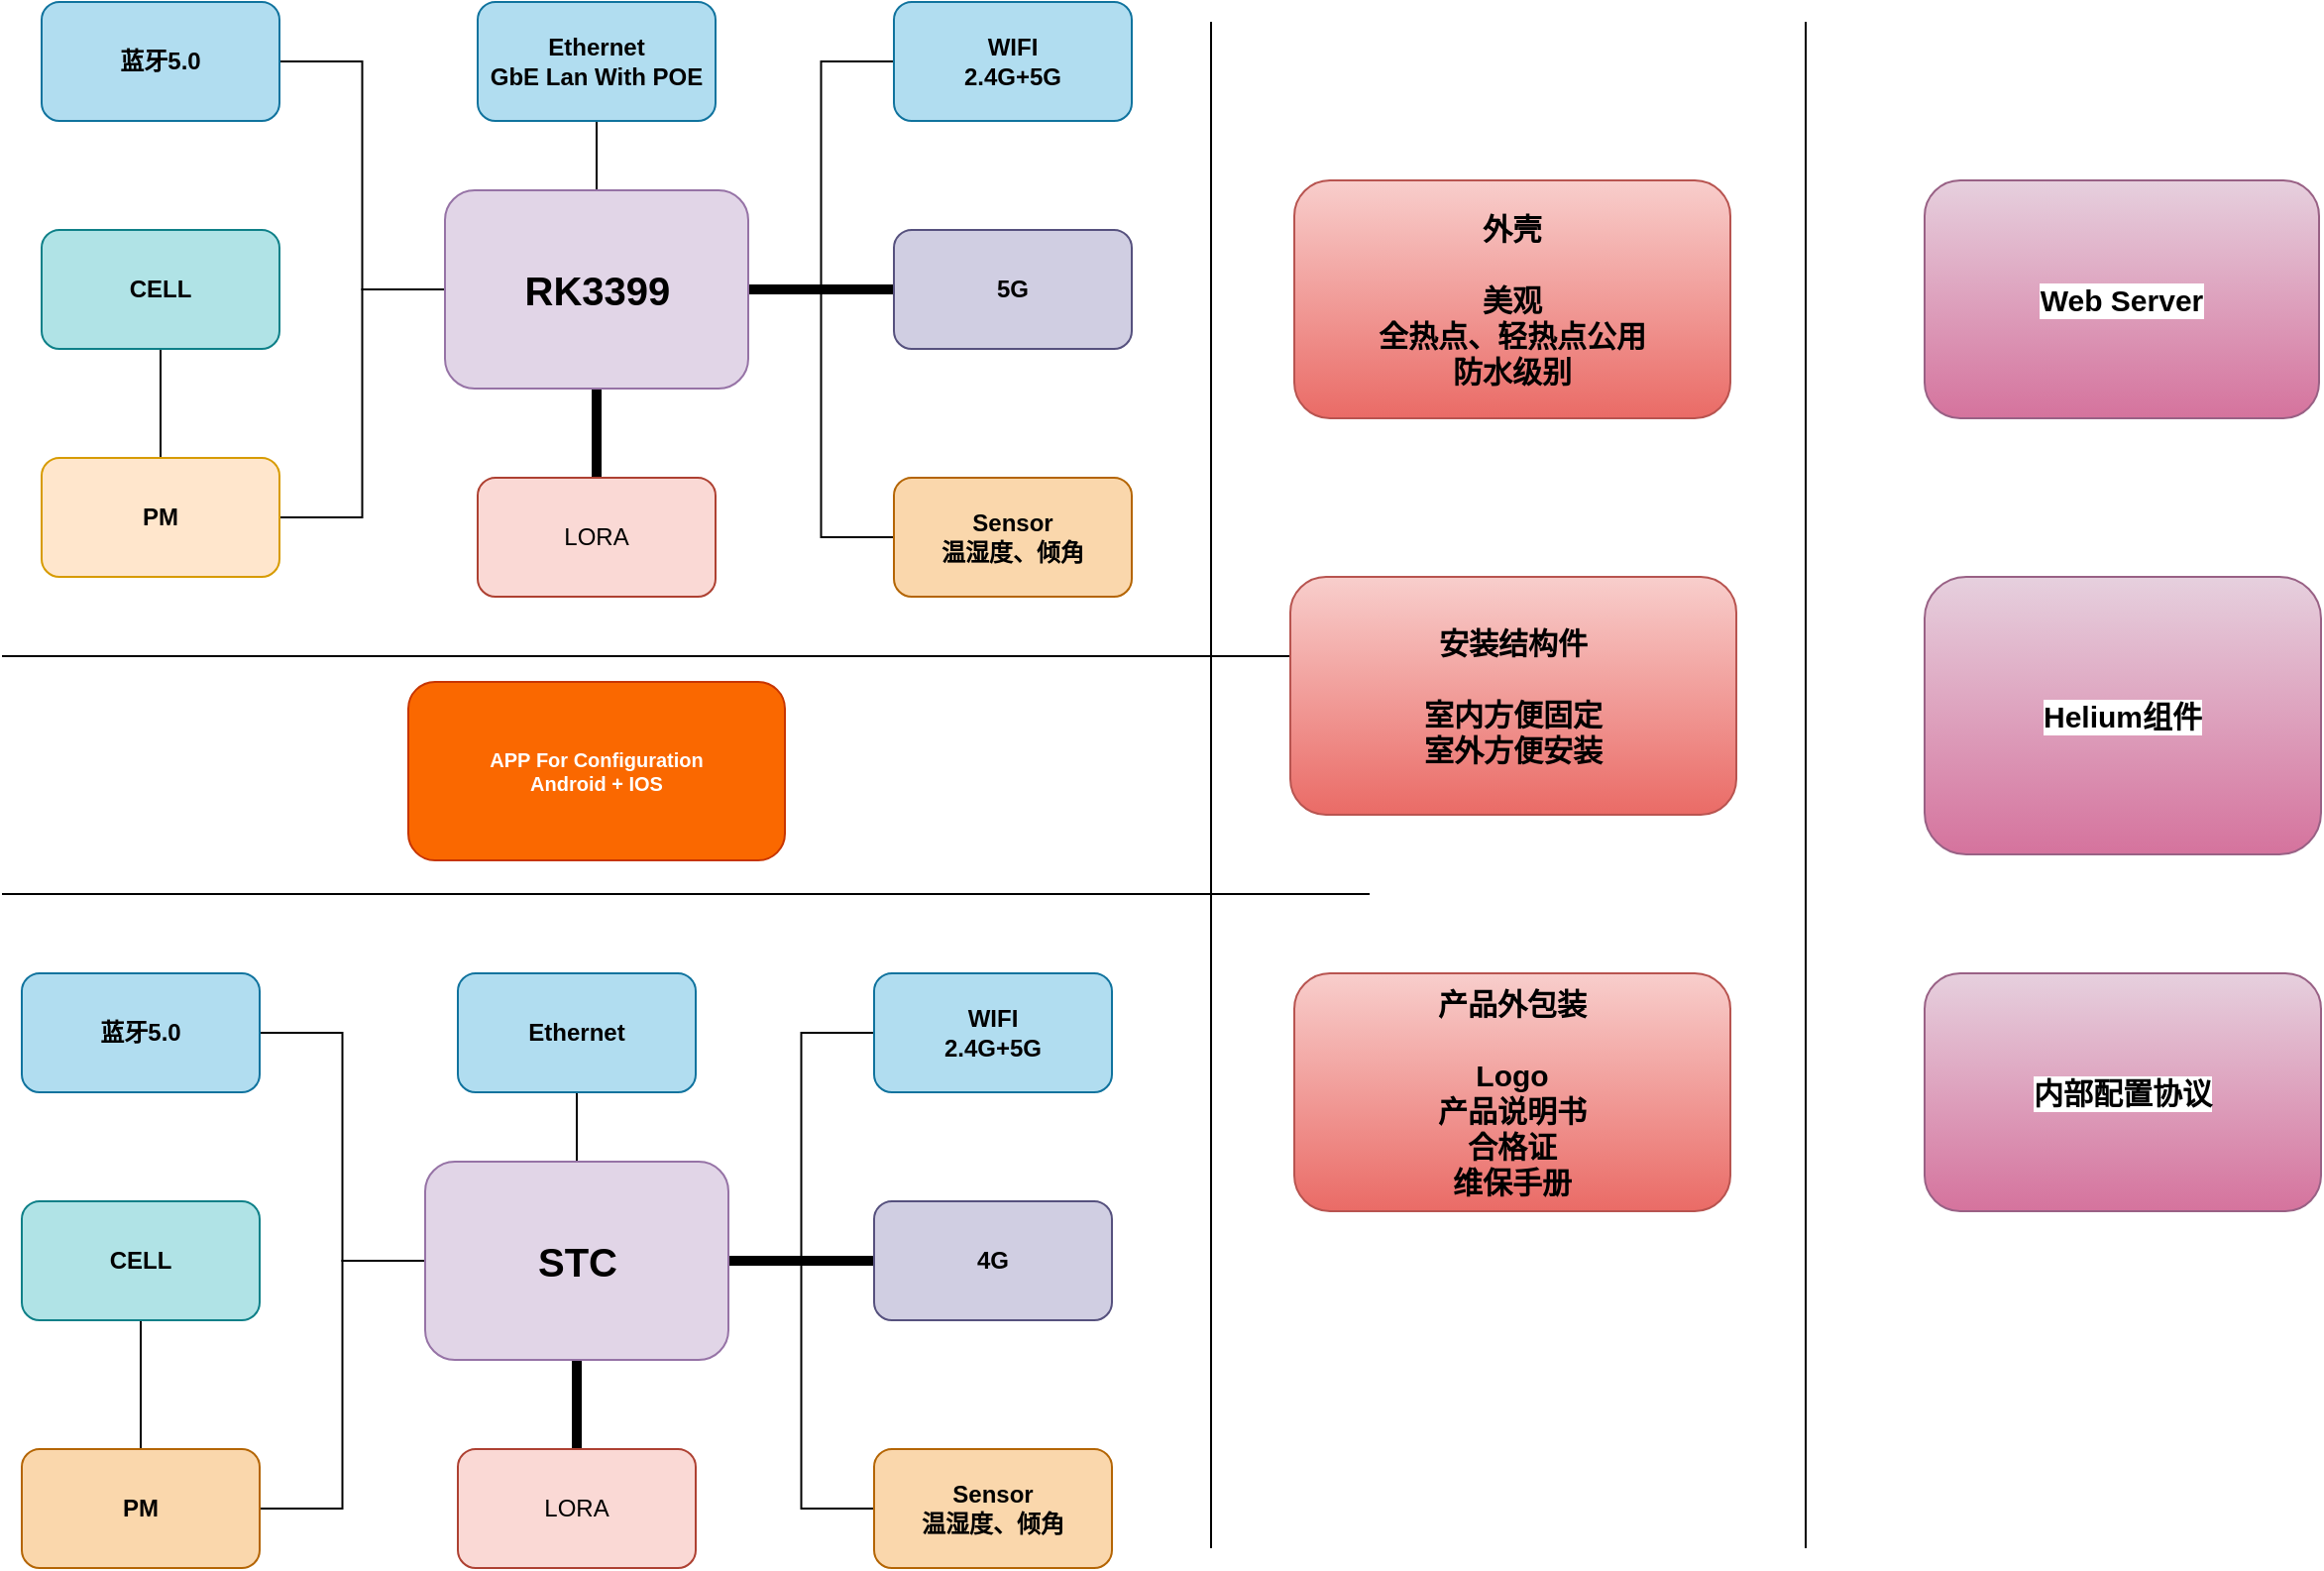<mxfile version="16.6.5" type="github" pages="2">
  <diagram id="iKRTfIvsgAHTzPborcKI" name="Full">
    <mxGraphModel dx="1422" dy="802" grid="1" gridSize="10" guides="1" tooltips="1" connect="1" arrows="1" fold="1" page="1" pageScale="1" pageWidth="827" pageHeight="1169" math="0" shadow="0">
      <root>
        <mxCell id="0" />
        <mxCell id="1" parent="0" />
        <mxCell id="aC08C6gNYoCpae9THRba-24" style="edgeStyle=orthogonalEdgeStyle;rounded=0;orthogonalLoop=1;jettySize=auto;html=1;exitX=0;exitY=0.5;exitDx=0;exitDy=0;entryX=1;entryY=0.5;entryDx=0;entryDy=0;strokeColor=default;endArrow=none;endFill=0;" edge="1" parent="1" source="kR9M7E9QdsosyzwSM0mt-1" target="aC08C6gNYoCpae9THRba-23">
          <mxGeometry relative="1" as="geometry" />
        </mxCell>
        <mxCell id="aC08C6gNYoCpae9THRba-12" style="edgeStyle=orthogonalEdgeStyle;rounded=0;orthogonalLoop=1;jettySize=auto;html=1;endArrow=none;endFill=0;strokeWidth=5;" edge="1" parent="1" source="kR9M7E9QdsosyzwSM0mt-1" target="aC08C6gNYoCpae9THRba-2">
          <mxGeometry relative="1" as="geometry" />
        </mxCell>
        <mxCell id="aC08C6gNYoCpae9THRba-13" style="edgeStyle=orthogonalEdgeStyle;rounded=0;orthogonalLoop=1;jettySize=auto;html=1;entryX=0.5;entryY=0;entryDx=0;entryDy=0;endArrow=none;endFill=0;strokeWidth=5;" edge="1" parent="1" source="kR9M7E9QdsosyzwSM0mt-1" target="aC08C6gNYoCpae9THRba-1">
          <mxGeometry relative="1" as="geometry">
            <mxPoint x="410" y="460" as="targetPoint" />
          </mxGeometry>
        </mxCell>
        <object label="" id="aC08C6gNYoCpae9THRba-15">
          <mxCell style="edgeStyle=orthogonalEdgeStyle;rounded=0;orthogonalLoop=1;jettySize=auto;html=1;exitX=1;exitY=0.5;exitDx=0;exitDy=0;entryX=0;entryY=0.5;entryDx=0;entryDy=0;endArrow=none;endFill=0;" edge="1" parent="1" source="kR9M7E9QdsosyzwSM0mt-1" target="aC08C6gNYoCpae9THRba-4">
            <mxGeometry relative="1" as="geometry" />
          </mxCell>
        </object>
        <mxCell id="aC08C6gNYoCpae9THRba-17" style="edgeStyle=orthogonalEdgeStyle;rounded=0;orthogonalLoop=1;jettySize=auto;html=1;exitX=0.5;exitY=0;exitDx=0;exitDy=0;endArrow=none;endFill=0;" edge="1" parent="1" source="kR9M7E9QdsosyzwSM0mt-1" target="aC08C6gNYoCpae9THRba-3">
          <mxGeometry relative="1" as="geometry" />
        </mxCell>
        <mxCell id="aC08C6gNYoCpae9THRba-18" style="edgeStyle=orthogonalEdgeStyle;rounded=0;orthogonalLoop=1;jettySize=auto;html=1;exitX=0;exitY=0.5;exitDx=0;exitDy=0;endArrow=none;endFill=0;entryX=1;entryY=0.5;entryDx=0;entryDy=0;" edge="1" parent="1" source="kR9M7E9QdsosyzwSM0mt-1" target="aC08C6gNYoCpae9THRba-8">
          <mxGeometry relative="1" as="geometry" />
        </mxCell>
        <mxCell id="aC08C6gNYoCpae9THRba-25" style="edgeStyle=orthogonalEdgeStyle;rounded=0;orthogonalLoop=1;jettySize=auto;html=1;exitX=1;exitY=0.5;exitDx=0;exitDy=0;entryX=0;entryY=0.5;entryDx=0;entryDy=0;endArrow=none;endFill=0;" edge="1" parent="1" source="kR9M7E9QdsosyzwSM0mt-1" target="aC08C6gNYoCpae9THRba-6">
          <mxGeometry relative="1" as="geometry" />
        </mxCell>
        <mxCell id="kR9M7E9QdsosyzwSM0mt-1" value="RK3399" style="rounded=1;whiteSpace=wrap;html=1;fillColor=#e1d5e7;strokeColor=#9673a6;fontStyle=1;fontSize=20;" parent="1" vertex="1">
          <mxGeometry x="333.5" y="325" width="153" height="100" as="geometry" />
        </mxCell>
        <mxCell id="aC08C6gNYoCpae9THRba-1" value="LORA" style="rounded=1;whiteSpace=wrap;html=1;fillColor=#fad9d5;strokeColor=#ae4132;" vertex="1" parent="1">
          <mxGeometry x="350" y="470" width="120" height="60" as="geometry" />
        </mxCell>
        <mxCell id="aC08C6gNYoCpae9THRba-2" value="5G" style="rounded=1;whiteSpace=wrap;html=1;fillColor=#d0cee2;strokeColor=#56517e;fontStyle=1" vertex="1" parent="1">
          <mxGeometry x="560" y="345" width="120" height="60" as="geometry" />
        </mxCell>
        <mxCell id="aC08C6gNYoCpae9THRba-3" value="Ethernet&lt;br&gt;GbE Lan With POE" style="rounded=1;whiteSpace=wrap;html=1;fillColor=#b1ddf0;strokeColor=#10739e;fontStyle=1" vertex="1" parent="1">
          <mxGeometry x="350" y="230" width="120" height="60" as="geometry" />
        </mxCell>
        <mxCell id="aC08C6gNYoCpae9THRba-4" value="WIFI&lt;br&gt;2.4G+5G" style="rounded=1;whiteSpace=wrap;html=1;fillColor=#b1ddf0;strokeColor=#10739e;fontStyle=1" vertex="1" parent="1">
          <mxGeometry x="560" y="230" width="120" height="60" as="geometry" />
        </mxCell>
        <mxCell id="aC08C6gNYoCpae9THRba-6" value="Sensor&lt;br&gt;温湿度、倾角" style="rounded=1;whiteSpace=wrap;html=1;fillColor=#fad7ac;strokeColor=#b46504;fontStyle=1" vertex="1" parent="1">
          <mxGeometry x="560" y="470" width="120" height="60" as="geometry" />
        </mxCell>
        <mxCell id="aC08C6gNYoCpae9THRba-49" value="" style="edgeStyle=orthogonalEdgeStyle;rounded=0;orthogonalLoop=1;jettySize=auto;html=1;fontSize=1;endArrow=none;endFill=0;strokeColor=default;strokeWidth=1;" edge="1" parent="1" source="aC08C6gNYoCpae9THRba-8" target="aC08C6gNYoCpae9THRba-46">
          <mxGeometry relative="1" as="geometry" />
        </mxCell>
        <mxCell id="aC08C6gNYoCpae9THRba-8" value="PM" style="rounded=1;whiteSpace=wrap;html=1;fillColor=#ffe6cc;fontStyle=1;strokeColor=#d79b00;" vertex="1" parent="1">
          <mxGeometry x="130" y="460" width="120" height="60" as="geometry" />
        </mxCell>
        <mxCell id="aC08C6gNYoCpae9THRba-23" value="蓝牙5.0" style="rounded=1;whiteSpace=wrap;html=1;fillColor=#b1ddf0;strokeColor=#10739e;fontStyle=1" vertex="1" parent="1">
          <mxGeometry x="130" y="230" width="120" height="60" as="geometry" />
        </mxCell>
        <mxCell id="aC08C6gNYoCpae9THRba-29" style="edgeStyle=orthogonalEdgeStyle;rounded=0;orthogonalLoop=1;jettySize=auto;html=1;exitX=0;exitY=0.5;exitDx=0;exitDy=0;entryX=1;entryY=0.5;entryDx=0;entryDy=0;strokeColor=default;endArrow=none;endFill=0;" edge="1" parent="1" source="aC08C6gNYoCpae9THRba-36" target="aC08C6gNYoCpae9THRba-45">
          <mxGeometry relative="1" as="geometry" />
        </mxCell>
        <mxCell id="aC08C6gNYoCpae9THRba-30" style="edgeStyle=orthogonalEdgeStyle;rounded=0;orthogonalLoop=1;jettySize=auto;html=1;endArrow=none;endFill=0;strokeWidth=5;" edge="1" parent="1" source="aC08C6gNYoCpae9THRba-36" target="aC08C6gNYoCpae9THRba-38">
          <mxGeometry relative="1" as="geometry" />
        </mxCell>
        <mxCell id="aC08C6gNYoCpae9THRba-31" style="edgeStyle=orthogonalEdgeStyle;rounded=0;orthogonalLoop=1;jettySize=auto;html=1;entryX=0.5;entryY=0;entryDx=0;entryDy=0;endArrow=none;endFill=0;strokeWidth=5;" edge="1" parent="1" source="aC08C6gNYoCpae9THRba-36" target="aC08C6gNYoCpae9THRba-37">
          <mxGeometry relative="1" as="geometry">
            <mxPoint x="400" y="950" as="targetPoint" />
          </mxGeometry>
        </mxCell>
        <object label="" id="aC08C6gNYoCpae9THRba-32">
          <mxCell style="edgeStyle=orthogonalEdgeStyle;rounded=0;orthogonalLoop=1;jettySize=auto;html=1;exitX=1;exitY=0.5;exitDx=0;exitDy=0;entryX=0;entryY=0.5;entryDx=0;entryDy=0;endArrow=none;endFill=0;" edge="1" parent="1" source="aC08C6gNYoCpae9THRba-36" target="aC08C6gNYoCpae9THRba-40">
            <mxGeometry relative="1" as="geometry" />
          </mxCell>
        </object>
        <mxCell id="aC08C6gNYoCpae9THRba-33" style="edgeStyle=orthogonalEdgeStyle;rounded=0;orthogonalLoop=1;jettySize=auto;html=1;exitX=0.5;exitY=0;exitDx=0;exitDy=0;endArrow=none;endFill=0;" edge="1" parent="1" source="aC08C6gNYoCpae9THRba-36" target="aC08C6gNYoCpae9THRba-39">
          <mxGeometry relative="1" as="geometry" />
        </mxCell>
        <mxCell id="aC08C6gNYoCpae9THRba-34" style="edgeStyle=orthogonalEdgeStyle;rounded=0;orthogonalLoop=1;jettySize=auto;html=1;exitX=0;exitY=0.5;exitDx=0;exitDy=0;endArrow=none;endFill=0;entryX=1;entryY=0.5;entryDx=0;entryDy=0;" edge="1" parent="1" source="aC08C6gNYoCpae9THRba-36" target="aC08C6gNYoCpae9THRba-43">
          <mxGeometry relative="1" as="geometry" />
        </mxCell>
        <mxCell id="aC08C6gNYoCpae9THRba-35" style="edgeStyle=orthogonalEdgeStyle;rounded=0;orthogonalLoop=1;jettySize=auto;html=1;exitX=1;exitY=0.5;exitDx=0;exitDy=0;entryX=0;entryY=0.5;entryDx=0;entryDy=0;endArrow=none;endFill=0;" edge="1" parent="1" source="aC08C6gNYoCpae9THRba-36" target="aC08C6gNYoCpae9THRba-41">
          <mxGeometry relative="1" as="geometry" />
        </mxCell>
        <mxCell id="aC08C6gNYoCpae9THRba-36" value="STC" style="rounded=1;whiteSpace=wrap;html=1;fillColor=#e1d5e7;strokeColor=#9673a6;fontStyle=1;fontSize=20;" vertex="1" parent="1">
          <mxGeometry x="323.5" y="815" width="153" height="100" as="geometry" />
        </mxCell>
        <mxCell id="aC08C6gNYoCpae9THRba-37" value="LORA" style="rounded=1;whiteSpace=wrap;html=1;fillColor=#fad9d5;strokeColor=#ae4132;" vertex="1" parent="1">
          <mxGeometry x="340" y="960" width="120" height="60" as="geometry" />
        </mxCell>
        <mxCell id="aC08C6gNYoCpae9THRba-38" value="4G" style="rounded=1;whiteSpace=wrap;html=1;fillColor=#d0cee2;strokeColor=#56517e;fontStyle=1" vertex="1" parent="1">
          <mxGeometry x="550" y="835" width="120" height="60" as="geometry" />
        </mxCell>
        <mxCell id="aC08C6gNYoCpae9THRba-39" value="Ethernet" style="rounded=1;whiteSpace=wrap;html=1;fillColor=#b1ddf0;strokeColor=#10739e;fontStyle=1" vertex="1" parent="1">
          <mxGeometry x="340" y="720" width="120" height="60" as="geometry" />
        </mxCell>
        <mxCell id="aC08C6gNYoCpae9THRba-40" value="WIFI&lt;br&gt;2.4G+5G" style="rounded=1;whiteSpace=wrap;html=1;fillColor=#b1ddf0;strokeColor=#10739e;fontStyle=1" vertex="1" parent="1">
          <mxGeometry x="550" y="720" width="120" height="60" as="geometry" />
        </mxCell>
        <mxCell id="aC08C6gNYoCpae9THRba-41" value="Sensor&lt;br&gt;温湿度、倾角" style="rounded=1;whiteSpace=wrap;html=1;fillColor=#fad7ac;strokeColor=#b46504;fontStyle=1" vertex="1" parent="1">
          <mxGeometry x="550" y="960" width="120" height="60" as="geometry" />
        </mxCell>
        <mxCell id="aC08C6gNYoCpae9THRba-42" value="" style="edgeStyle=orthogonalEdgeStyle;rounded=0;orthogonalLoop=1;jettySize=auto;html=1;endArrow=none;endFill=0;" edge="1" parent="1" source="aC08C6gNYoCpae9THRba-43" target="aC08C6gNYoCpae9THRba-44">
          <mxGeometry relative="1" as="geometry" />
        </mxCell>
        <mxCell id="aC08C6gNYoCpae9THRba-43" value="PM" style="rounded=1;whiteSpace=wrap;html=1;fillColor=#fad7ac;strokeColor=#b46504;fontStyle=1" vertex="1" parent="1">
          <mxGeometry x="120" y="960" width="120" height="60" as="geometry" />
        </mxCell>
        <mxCell id="aC08C6gNYoCpae9THRba-44" value="CELL" style="rounded=1;whiteSpace=wrap;html=1;fillColor=#b0e3e6;strokeColor=#0e8088;fontStyle=1" vertex="1" parent="1">
          <mxGeometry x="120" y="835" width="120" height="60" as="geometry" />
        </mxCell>
        <mxCell id="aC08C6gNYoCpae9THRba-45" value="蓝牙5.0" style="rounded=1;whiteSpace=wrap;html=1;fillColor=#b1ddf0;strokeColor=#10739e;fontStyle=1" vertex="1" parent="1">
          <mxGeometry x="120" y="720" width="120" height="60" as="geometry" />
        </mxCell>
        <mxCell id="aC08C6gNYoCpae9THRba-46" value="CELL" style="rounded=1;whiteSpace=wrap;html=1;fillColor=#b0e3e6;strokeColor=#0e8088;fontStyle=1" vertex="1" parent="1">
          <mxGeometry x="130" y="345" width="120" height="60" as="geometry" />
        </mxCell>
        <mxCell id="aC08C6gNYoCpae9THRba-52" value="" style="endArrow=none;html=1;rounded=0;fontSize=1;strokeColor=default;strokeWidth=1;" edge="1" parent="1">
          <mxGeometry width="50" height="50" relative="1" as="geometry">
            <mxPoint x="110" y="560" as="sourcePoint" />
            <mxPoint x="800" y="560" as="targetPoint" />
          </mxGeometry>
        </mxCell>
        <mxCell id="aC08C6gNYoCpae9THRba-53" value="" style="endArrow=none;html=1;rounded=0;fontSize=1;strokeColor=default;strokeWidth=1;" edge="1" parent="1">
          <mxGeometry width="50" height="50" relative="1" as="geometry">
            <mxPoint x="110" y="680" as="sourcePoint" />
            <mxPoint x="800" y="680" as="targetPoint" />
          </mxGeometry>
        </mxCell>
        <mxCell id="aC08C6gNYoCpae9THRba-54" value="APP&amp;nbsp;For Configuration&lt;br style=&quot;font-size: 10px&quot;&gt;Android + IOS" style="rounded=1;whiteSpace=wrap;html=1;fontSize=10;fillColor=#fa6800;fontColor=#FFFFFF;strokeColor=#C73500;fontStyle=1" vertex="1" parent="1">
          <mxGeometry x="315" y="573" width="190" height="90" as="geometry" />
        </mxCell>
        <mxCell id="aC08C6gNYoCpae9THRba-55" value="" style="endArrow=none;html=1;rounded=0;fontSize=10;fontColor=#FFFFFF;strokeColor=default;strokeWidth=1;" edge="1" parent="1">
          <mxGeometry width="50" height="50" relative="1" as="geometry">
            <mxPoint x="720" y="1010" as="sourcePoint" />
            <mxPoint x="720" y="240" as="targetPoint" />
          </mxGeometry>
        </mxCell>
        <mxCell id="aC08C6gNYoCpae9THRba-57" value="外壳&lt;br style=&quot;font-size: 15px;&quot;&gt;&lt;br style=&quot;font-size: 15px;&quot;&gt;美观&lt;br style=&quot;font-size: 15px;&quot;&gt;全热点、轻热点公用&lt;br style=&quot;font-size: 15px;&quot;&gt;防水级别" style="rounded=1;whiteSpace=wrap;html=1;fontSize=15;fillColor=#f8cecc;gradientColor=#ea6b66;strokeColor=#b85450;fontStyle=1" vertex="1" parent="1">
          <mxGeometry x="762" y="320" width="220" height="120" as="geometry" />
        </mxCell>
        <mxCell id="aC08C6gNYoCpae9THRba-58" value="安装结构件&lt;br style=&quot;font-size: 15px;&quot;&gt;&lt;br style=&quot;font-size: 15px;&quot;&gt;室内方便固定&lt;br style=&quot;font-size: 15px;&quot;&gt;室外方便安装" style="rounded=1;whiteSpace=wrap;html=1;fontSize=15;fillColor=#f8cecc;gradientColor=#ea6b66;strokeColor=#b85450;fontStyle=1" vertex="1" parent="1">
          <mxGeometry x="760" y="520" width="225" height="120" as="geometry" />
        </mxCell>
        <mxCell id="aC08C6gNYoCpae9THRba-59" value="产品外包装&lt;br style=&quot;font-size: 15px;&quot;&gt;&lt;br style=&quot;font-size: 15px;&quot;&gt;Logo&lt;br style=&quot;font-size: 15px;&quot;&gt;产品说明书&lt;br style=&quot;font-size: 15px;&quot;&gt;合格证&lt;br style=&quot;font-size: 15px;&quot;&gt;维保手册" style="rounded=1;whiteSpace=wrap;html=1;fontSize=15;fillColor=#f8cecc;gradientColor=#ea6b66;strokeColor=#b85450;fontStyle=1" vertex="1" parent="1">
          <mxGeometry x="762" y="720" width="220" height="120" as="geometry" />
        </mxCell>
        <mxCell id="aC08C6gNYoCpae9THRba-60" value="" style="endArrow=none;html=1;rounded=0;fontSize=10;fontColor=#FFFFFF;strokeColor=default;strokeWidth=1;" edge="1" parent="1">
          <mxGeometry width="50" height="50" relative="1" as="geometry">
            <mxPoint x="1020" y="1010" as="sourcePoint" />
            <mxPoint x="1020" y="240" as="targetPoint" />
          </mxGeometry>
        </mxCell>
        <mxCell id="aC08C6gNYoCpae9THRba-61" value="Web Server" style="rounded=1;whiteSpace=wrap;html=1;labelBackgroundColor=#ffffff;fontSize=15;fillColor=#e6d0de;strokeColor=#996185;gradientColor=#d5739d;fontColor=#000000;fontStyle=1" vertex="1" parent="1">
          <mxGeometry x="1080" y="320" width="199" height="120" as="geometry" />
        </mxCell>
        <mxCell id="aC08C6gNYoCpae9THRba-63" value="内部配置协议" style="rounded=1;whiteSpace=wrap;html=1;labelBackgroundColor=#ffffff;fontSize=15;fillColor=#e6d0de;strokeColor=#996185;gradientColor=#d5739d;fontColor=#000000;fontStyle=1" vertex="1" parent="1">
          <mxGeometry x="1080" y="720" width="200" height="120" as="geometry" />
        </mxCell>
        <mxCell id="aC08C6gNYoCpae9THRba-64" value="Helium组件" style="rounded=1;whiteSpace=wrap;html=1;labelBackgroundColor=#ffffff;fontSize=15;fillColor=#e6d0de;strokeColor=#996185;gradientColor=#d5739d;fontColor=#000000;fontStyle=1" vertex="1" parent="1">
          <mxGeometry x="1080" y="520" width="200" height="140" as="geometry" />
        </mxCell>
      </root>
    </mxGraphModel>
  </diagram>
  <diagram id="KRt99qneUdd1r6ccrVmF" name="Light">
    <mxGraphModel dx="1422" dy="802" grid="1" gridSize="10" guides="1" tooltips="1" connect="1" arrows="1" fold="1" page="1" pageScale="1" pageWidth="827" pageHeight="1169" math="0" shadow="0">
      <root>
        <mxCell id="w6mHL5BMN2BuMj6q8qPe-0" />
        <mxCell id="w6mHL5BMN2BuMj6q8qPe-1" parent="w6mHL5BMN2BuMj6q8qPe-0" />
      </root>
    </mxGraphModel>
  </diagram>
</mxfile>

